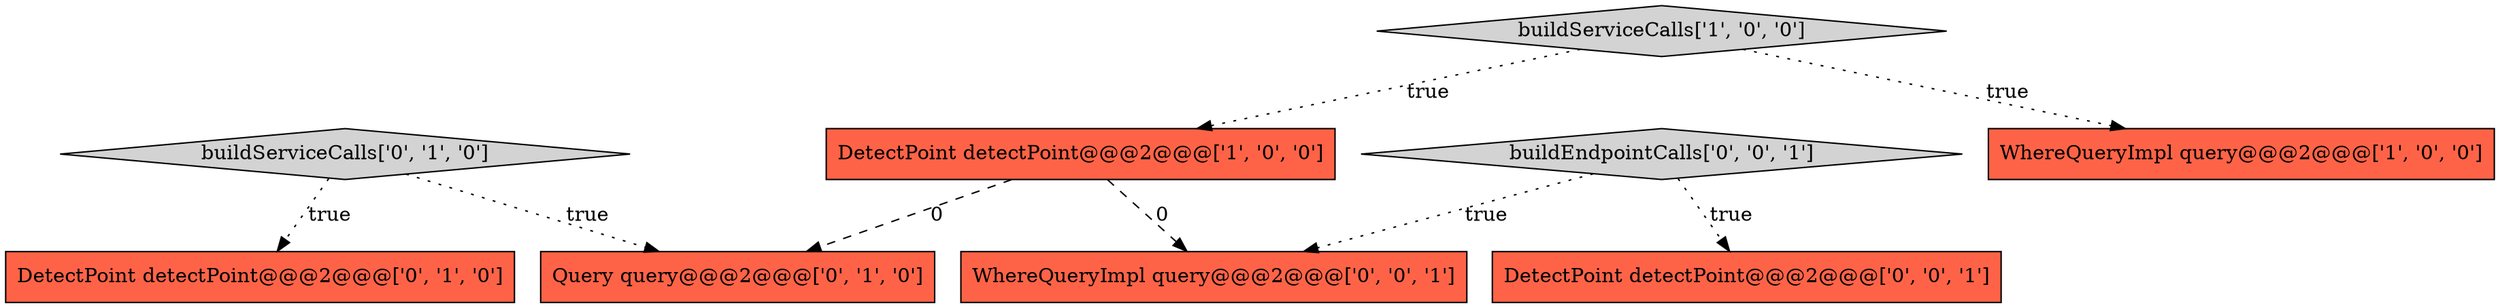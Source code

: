 digraph {
3 [style = filled, label = "buildServiceCalls['0', '1', '0']", fillcolor = lightgray, shape = diamond image = "AAA0AAABBB2BBB"];
7 [style = filled, label = "buildEndpointCalls['0', '0', '1']", fillcolor = lightgray, shape = diamond image = "AAA0AAABBB3BBB"];
4 [style = filled, label = "DetectPoint detectPoint@@@2@@@['0', '1', '0']", fillcolor = tomato, shape = box image = "AAA0AAABBB2BBB"];
6 [style = filled, label = "DetectPoint detectPoint@@@2@@@['0', '0', '1']", fillcolor = tomato, shape = box image = "AAA0AAABBB3BBB"];
2 [style = filled, label = "buildServiceCalls['1', '0', '0']", fillcolor = lightgray, shape = diamond image = "AAA0AAABBB1BBB"];
1 [style = filled, label = "DetectPoint detectPoint@@@2@@@['1', '0', '0']", fillcolor = tomato, shape = box image = "AAA1AAABBB1BBB"];
5 [style = filled, label = "Query query@@@2@@@['0', '1', '0']", fillcolor = tomato, shape = box image = "AAA1AAABBB2BBB"];
8 [style = filled, label = "WhereQueryImpl query@@@2@@@['0', '0', '1']", fillcolor = tomato, shape = box image = "AAA0AAABBB3BBB"];
0 [style = filled, label = "WhereQueryImpl query@@@2@@@['1', '0', '0']", fillcolor = tomato, shape = box image = "AAA0AAABBB1BBB"];
3->4 [style = dotted, label="true"];
1->8 [style = dashed, label="0"];
7->6 [style = dotted, label="true"];
3->5 [style = dotted, label="true"];
2->0 [style = dotted, label="true"];
1->5 [style = dashed, label="0"];
7->8 [style = dotted, label="true"];
2->1 [style = dotted, label="true"];
}
